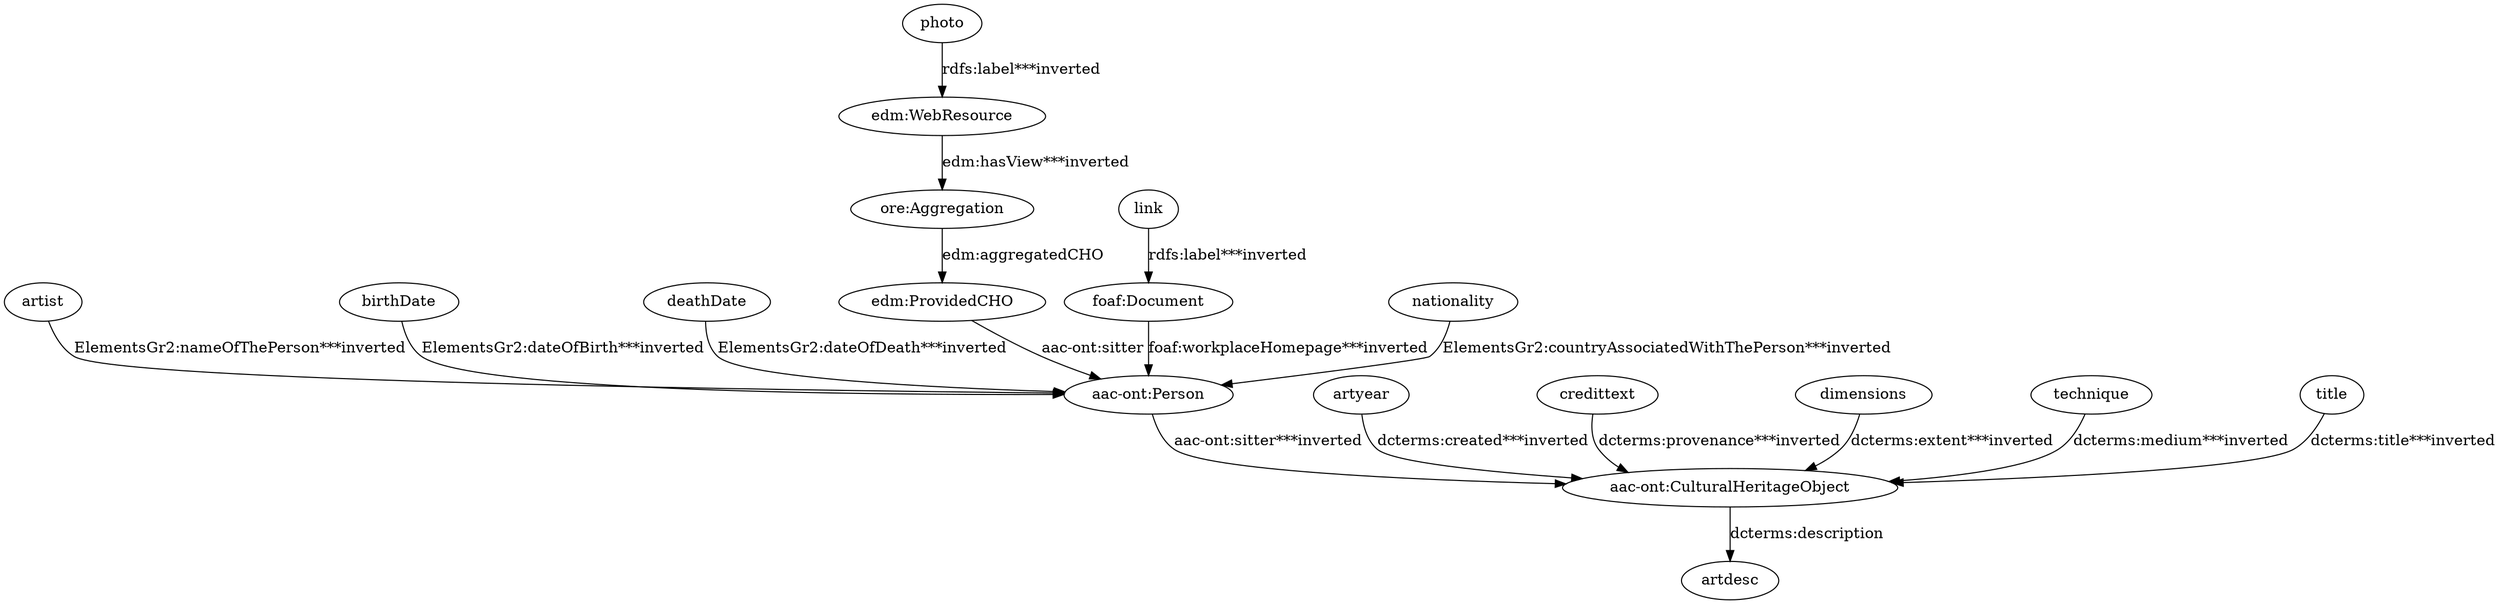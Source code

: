 digraph {
  "aac-ont:CulturalHeritageObject1" [type=class_uri,label="aac-ont:CulturalHeritageObject"]
  artdesc [type=attribute_name,label=artdesc]
  "aac-ont:Person1" [type=class_uri,label="aac-ont:Person"]
  artist [type=attribute_name,label=artist]
  artyear [type=attribute_name,label=artyear]
  birthDate [type=attribute_name,label=birthDate]
  credittext [type=attribute_name,label=credittext]
  deathDate [type=attribute_name,label=deathDate]
  dimensions [type=attribute_name,label=dimensions]
  "edm:ProvidedCHO" [type=class_uri,label="edm:ProvidedCHO"]
  "edm:WebResource1" [type=class_uri,label="edm:WebResource"]
  "ore:Aggregation" [type=class_uri,label="ore:Aggregation"]
  "foaf:Document1" [type=class_uri,label="foaf:Document"]
  link [type=attribute_name,label=link]
  nationality [type=attribute_name,label=nationality]
  photo [type=attribute_name,label=photo]
  technique [type=attribute_name,label=technique]
  title [type=attribute_name,label=title]
  "aac-ont:CulturalHeritageObject1" -> artdesc [label="dcterms:description",type=st_property_uri]
  "aac-ont:Person1" -> "aac-ont:CulturalHeritageObject1" [type=direct_property_uri,label="aac-ont:sitter***inverted",weight=1]
  artist -> "aac-ont:Person1" [type=st_property_uri,label="ElementsGr2:nameOfThePerson***inverted",weight=1]
  artyear -> "aac-ont:CulturalHeritageObject1" [type=st_property_uri,label="dcterms:created***inverted",weight=1]
  birthDate -> "aac-ont:Person1" [type=st_property_uri,label="ElementsGr2:dateOfBirth***inverted",weight=1]
  credittext -> "aac-ont:CulturalHeritageObject1" [type=st_property_uri,label="dcterms:provenance***inverted",weight=1]
  deathDate -> "aac-ont:Person1" [type=st_property_uri,label="ElementsGr2:dateOfDeath***inverted",weight=1]
  dimensions -> "aac-ont:CulturalHeritageObject1" [type=st_property_uri,label="dcterms:extent***inverted",weight=1]
  "edm:ProvidedCHO" -> "aac-ont:Person1" [label="aac-ont:sitter",type=direct_property_uri,weight=1]
  "edm:WebResource1" -> "ore:Aggregation" [type=direct_property_uri,label="edm:hasView***inverted",weight=1]
  "foaf:Document1" -> "aac-ont:Person1" [type=inherited,label="foaf:workplaceHomepage***inverted",weight=4]
  link -> "foaf:Document1" [type=st_property_uri,label="rdfs:label***inverted",weight=1]
  nationality -> "aac-ont:Person1" [type=st_property_uri,label="ElementsGr2:countryAssociatedWithThePerson***inverted",weight=1]
  "ore:Aggregation" -> "edm:ProvidedCHO" [label="edm:aggregatedCHO",type=direct_property_uri,weight=1]
  photo -> "edm:WebResource1" [type=st_property_uri,label="rdfs:label***inverted",weight=1]
  technique -> "aac-ont:CulturalHeritageObject1" [type=st_property_uri,label="dcterms:medium***inverted",weight=1]
  title -> "aac-ont:CulturalHeritageObject1" [type=st_property_uri,label="dcterms:title***inverted",weight=1]
}
